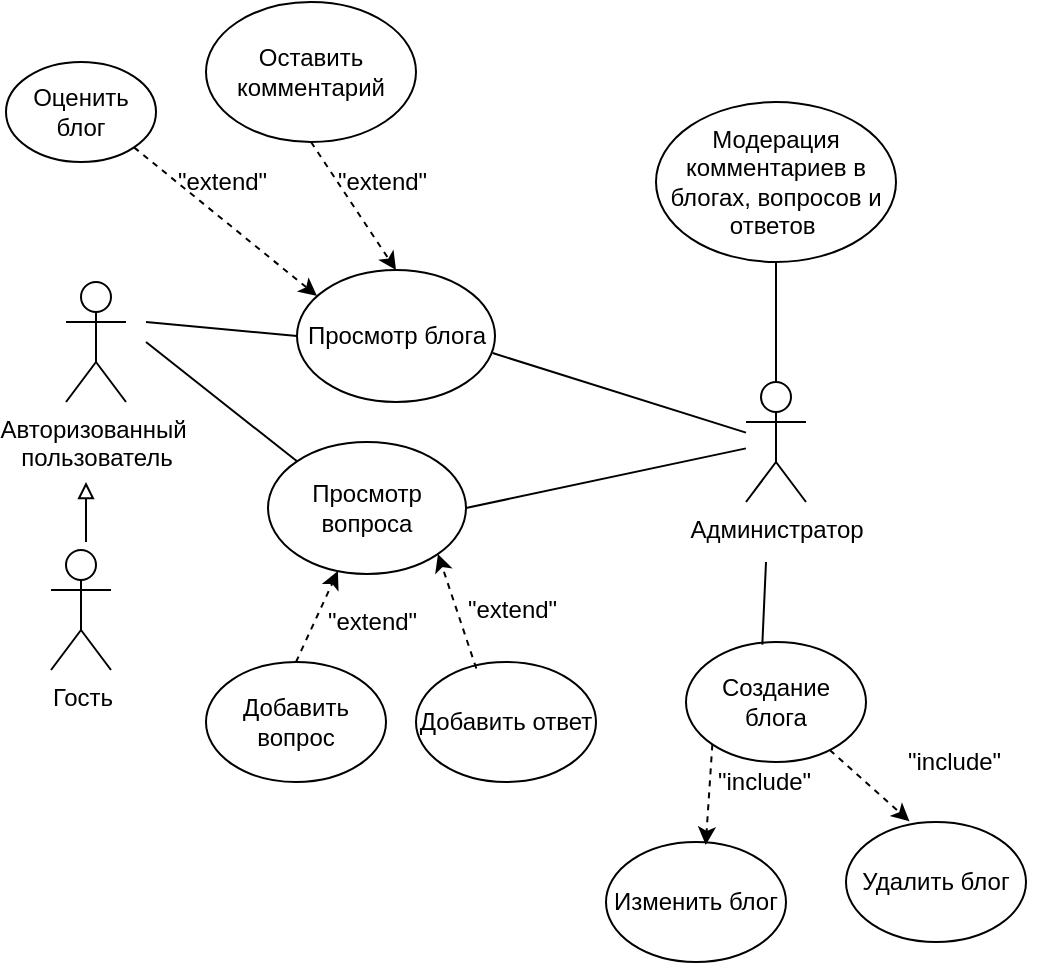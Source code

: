 <mxfile version="27.1.4">
  <diagram name="Страница — 1" id="qzwf6YQnpn-QED2DMshg">
    <mxGraphModel dx="1226" dy="661" grid="1" gridSize="10" guides="1" tooltips="1" connect="1" arrows="1" fold="1" page="1" pageScale="1" pageWidth="1169" pageHeight="827" math="0" shadow="0">
      <root>
        <mxCell id="0" />
        <mxCell id="1" parent="0" />
        <mxCell id="BTguro4Eah1eRTWzlFvn-1" value="Авторизованный&amp;nbsp;&lt;div&gt;пользователь&lt;/div&gt;" style="shape=umlActor;verticalLabelPosition=bottom;verticalAlign=top;html=1;outlineConnect=0;" vertex="1" parent="1">
          <mxGeometry x="260" y="250" width="30" height="60" as="geometry" />
        </mxCell>
        <mxCell id="BTguro4Eah1eRTWzlFvn-2" value="Гость" style="shape=umlActor;verticalLabelPosition=bottom;verticalAlign=top;html=1;outlineConnect=0;" vertex="1" parent="1">
          <mxGeometry x="252.5" y="384" width="30" height="60" as="geometry" />
        </mxCell>
        <mxCell id="BTguro4Eah1eRTWzlFvn-3" value="Администратор" style="shape=umlActor;verticalLabelPosition=bottom;verticalAlign=top;html=1;outlineConnect=0;" vertex="1" parent="1">
          <mxGeometry x="600" y="300" width="30" height="60" as="geometry" />
        </mxCell>
        <mxCell id="BTguro4Eah1eRTWzlFvn-5" value="Просмотр блога" style="ellipse;whiteSpace=wrap;html=1;" vertex="1" parent="1">
          <mxGeometry x="375.5" y="244" width="99" height="66" as="geometry" />
        </mxCell>
        <mxCell id="BTguro4Eah1eRTWzlFvn-7" value="Просмотр вопроса" style="ellipse;whiteSpace=wrap;html=1;" vertex="1" parent="1">
          <mxGeometry x="361" y="330" width="99" height="66" as="geometry" />
        </mxCell>
        <mxCell id="BTguro4Eah1eRTWzlFvn-8" value="" style="endArrow=none;html=1;rounded=0;entryX=0;entryY=0.5;entryDx=0;entryDy=0;" edge="1" parent="1" target="BTguro4Eah1eRTWzlFvn-5">
          <mxGeometry width="50" height="50" relative="1" as="geometry">
            <mxPoint x="300" y="270" as="sourcePoint" />
            <mxPoint x="340" y="210" as="targetPoint" />
          </mxGeometry>
        </mxCell>
        <mxCell id="BTguro4Eah1eRTWzlFvn-9" value="" style="endArrow=none;html=1;rounded=0;entryX=0;entryY=0;entryDx=0;entryDy=0;" edge="1" parent="1" target="BTguro4Eah1eRTWzlFvn-7">
          <mxGeometry width="50" height="50" relative="1" as="geometry">
            <mxPoint x="300" y="280" as="sourcePoint" />
            <mxPoint x="370" y="320" as="targetPoint" />
          </mxGeometry>
        </mxCell>
        <mxCell id="BTguro4Eah1eRTWzlFvn-10" value="Оценить блог" style="ellipse;whiteSpace=wrap;html=1;" vertex="1" parent="1">
          <mxGeometry x="230" y="140" width="75" height="50" as="geometry" />
        </mxCell>
        <mxCell id="BTguro4Eah1eRTWzlFvn-11" value="Оставить комментарий" style="ellipse;whiteSpace=wrap;html=1;" vertex="1" parent="1">
          <mxGeometry x="330" y="110" width="105" height="70" as="geometry" />
        </mxCell>
        <mxCell id="BTguro4Eah1eRTWzlFvn-12" value="" style="endArrow=classic;dashed=1;html=1;rounded=0;exitX=0.5;exitY=1;exitDx=0;exitDy=0;endFill=1;startFill=0;entryX=0.5;entryY=0;entryDx=0;entryDy=0;" edge="1" parent="1" source="BTguro4Eah1eRTWzlFvn-11" target="BTguro4Eah1eRTWzlFvn-5">
          <mxGeometry width="50" height="50" relative="1" as="geometry">
            <mxPoint x="470" y="240" as="sourcePoint" />
            <mxPoint x="430" y="210" as="targetPoint" />
          </mxGeometry>
        </mxCell>
        <mxCell id="BTguro4Eah1eRTWzlFvn-13" value="" style="endArrow=classic;dashed=1;html=1;rounded=0;exitX=1;exitY=1;exitDx=0;exitDy=0;endFill=1;startFill=0;entryX=0.101;entryY=0.197;entryDx=0;entryDy=0;entryPerimeter=0;" edge="1" parent="1" source="BTguro4Eah1eRTWzlFvn-10" target="BTguro4Eah1eRTWzlFvn-5">
          <mxGeometry width="50" height="50" relative="1" as="geometry">
            <mxPoint x="320" y="180" as="sourcePoint" />
            <mxPoint x="337" y="247" as="targetPoint" />
          </mxGeometry>
        </mxCell>
        <mxCell id="BTguro4Eah1eRTWzlFvn-14" value="&quot;extend&quot;" style="text;strokeColor=none;fillColor=none;align=left;verticalAlign=middle;spacingLeft=4;spacingRight=4;overflow=hidden;points=[[0,0.5],[1,0.5]];portConstraint=eastwest;rotatable=0;whiteSpace=wrap;html=1;" vertex="1" parent="1">
          <mxGeometry x="390" y="190" width="70" height="20" as="geometry" />
        </mxCell>
        <mxCell id="BTguro4Eah1eRTWzlFvn-15" value="&quot;extend&quot;" style="text;strokeColor=none;fillColor=none;align=left;verticalAlign=middle;spacingLeft=4;spacingRight=4;overflow=hidden;points=[[0,0.5],[1,0.5]];portConstraint=eastwest;rotatable=0;whiteSpace=wrap;html=1;" vertex="1" parent="1">
          <mxGeometry x="310" y="190" width="70" height="20" as="geometry" />
        </mxCell>
        <mxCell id="BTguro4Eah1eRTWzlFvn-16" value="Добавить вопрос" style="ellipse;whiteSpace=wrap;html=1;" vertex="1" parent="1">
          <mxGeometry x="330" y="440" width="90" height="60" as="geometry" />
        </mxCell>
        <mxCell id="BTguro4Eah1eRTWzlFvn-17" value="Добавить ответ" style="ellipse;whiteSpace=wrap;html=1;" vertex="1" parent="1">
          <mxGeometry x="435" y="440" width="90" height="60" as="geometry" />
        </mxCell>
        <mxCell id="BTguro4Eah1eRTWzlFvn-18" value="" style="endArrow=classic;dashed=1;html=1;rounded=0;exitX=0.335;exitY=0.054;exitDx=0;exitDy=0;endFill=1;startFill=0;exitPerimeter=0;" edge="1" parent="1" source="BTguro4Eah1eRTWzlFvn-17">
          <mxGeometry width="50" height="50" relative="1" as="geometry">
            <mxPoint x="490" y="360" as="sourcePoint" />
            <mxPoint x="446" y="386" as="targetPoint" />
          </mxGeometry>
        </mxCell>
        <mxCell id="BTguro4Eah1eRTWzlFvn-19" value="" style="endArrow=classic;dashed=1;html=1;rounded=0;exitX=0.5;exitY=0;exitDx=0;exitDy=0;endFill=1;startFill=0;" edge="1" parent="1" source="BTguro4Eah1eRTWzlFvn-16" target="BTguro4Eah1eRTWzlFvn-7">
          <mxGeometry width="50" height="50" relative="1" as="geometry">
            <mxPoint x="354.5" y="453" as="sourcePoint" />
            <mxPoint x="335.5" y="396" as="targetPoint" />
          </mxGeometry>
        </mxCell>
        <mxCell id="BTguro4Eah1eRTWzlFvn-20" value="&quot;extend&quot;" style="text;strokeColor=none;fillColor=none;align=left;verticalAlign=middle;spacingLeft=4;spacingRight=4;overflow=hidden;points=[[0,0.5],[1,0.5]];portConstraint=eastwest;rotatable=0;whiteSpace=wrap;html=1;" vertex="1" parent="1">
          <mxGeometry x="455" y="404" width="70" height="20" as="geometry" />
        </mxCell>
        <mxCell id="BTguro4Eah1eRTWzlFvn-21" value="&quot;extend&quot;" style="text;strokeColor=none;fillColor=none;align=left;verticalAlign=middle;spacingLeft=4;spacingRight=4;overflow=hidden;points=[[0,0.5],[1,0.5]];portConstraint=eastwest;rotatable=0;whiteSpace=wrap;html=1;" vertex="1" parent="1">
          <mxGeometry x="385" y="410" width="70" height="20" as="geometry" />
        </mxCell>
        <mxCell id="BTguro4Eah1eRTWzlFvn-22" value="Модерация комментариев в блогах, вопросов и ответов&amp;nbsp;" style="ellipse;whiteSpace=wrap;html=1;" vertex="1" parent="1">
          <mxGeometry x="555" y="160" width="120" height="80" as="geometry" />
        </mxCell>
        <mxCell id="BTguro4Eah1eRTWzlFvn-23" value="" style="endArrow=none;html=1;rounded=0;entryX=0.5;entryY=1;entryDx=0;entryDy=0;" edge="1" parent="1" source="BTguro4Eah1eRTWzlFvn-3" target="BTguro4Eah1eRTWzlFvn-22">
          <mxGeometry width="50" height="50" relative="1" as="geometry">
            <mxPoint x="680" y="300" as="sourcePoint" />
            <mxPoint x="670" y="240" as="targetPoint" />
          </mxGeometry>
        </mxCell>
        <mxCell id="BTguro4Eah1eRTWzlFvn-24" value="" style="endArrow=none;html=1;rounded=0;entryX=0.988;entryY=0.629;entryDx=0;entryDy=0;entryPerimeter=0;" edge="1" parent="1" source="BTguro4Eah1eRTWzlFvn-3" target="BTguro4Eah1eRTWzlFvn-5">
          <mxGeometry width="50" height="50" relative="1" as="geometry">
            <mxPoint x="670" y="310" as="sourcePoint" />
            <mxPoint x="670" y="260" as="targetPoint" />
          </mxGeometry>
        </mxCell>
        <mxCell id="BTguro4Eah1eRTWzlFvn-25" value="" style="endArrow=none;html=1;rounded=0;entryX=1;entryY=0.5;entryDx=0;entryDy=0;" edge="1" parent="1" source="BTguro4Eah1eRTWzlFvn-3" target="BTguro4Eah1eRTWzlFvn-7">
          <mxGeometry width="50" height="50" relative="1" as="geometry">
            <mxPoint x="657" y="334" as="sourcePoint" />
            <mxPoint x="460" y="310" as="targetPoint" />
          </mxGeometry>
        </mxCell>
        <mxCell id="BTguro4Eah1eRTWzlFvn-26" value="Создание блога" style="ellipse;whiteSpace=wrap;html=1;" vertex="1" parent="1">
          <mxGeometry x="570" y="430" width="90" height="60" as="geometry" />
        </mxCell>
        <mxCell id="BTguro4Eah1eRTWzlFvn-27" value="" style="endArrow=none;html=1;rounded=0;exitX=0.424;exitY=0.022;exitDx=0;exitDy=0;exitPerimeter=0;" edge="1" parent="1" source="BTguro4Eah1eRTWzlFvn-26">
          <mxGeometry width="50" height="50" relative="1" as="geometry">
            <mxPoint x="634.66" y="450" as="sourcePoint" />
            <mxPoint x="610" y="390" as="targetPoint" />
          </mxGeometry>
        </mxCell>
        <mxCell id="BTguro4Eah1eRTWzlFvn-29" value="Изменить блог" style="ellipse;whiteSpace=wrap;html=1;" vertex="1" parent="1">
          <mxGeometry x="530" y="530" width="90" height="60" as="geometry" />
        </mxCell>
        <mxCell id="BTguro4Eah1eRTWzlFvn-30" value="Удалить блог" style="ellipse;whiteSpace=wrap;html=1;" vertex="1" parent="1">
          <mxGeometry x="650" y="520" width="90" height="60" as="geometry" />
        </mxCell>
        <mxCell id="BTguro4Eah1eRTWzlFvn-31" value="" style="endArrow=classic;dashed=1;html=1;rounded=0;exitX=0;exitY=1;exitDx=0;exitDy=0;endFill=1;startFill=0;entryX=0.554;entryY=0.024;entryDx=0;entryDy=0;entryPerimeter=0;" edge="1" parent="1" source="BTguro4Eah1eRTWzlFvn-26" target="BTguro4Eah1eRTWzlFvn-29">
          <mxGeometry width="50" height="50" relative="1" as="geometry">
            <mxPoint x="585" y="471" as="sourcePoint" />
            <mxPoint x="566" y="414" as="targetPoint" />
          </mxGeometry>
        </mxCell>
        <mxCell id="BTguro4Eah1eRTWzlFvn-32" value="" style="endArrow=classic;dashed=1;html=1;rounded=0;endFill=1;startFill=0;entryX=0.353;entryY=-0.005;entryDx=0;entryDy=0;entryPerimeter=0;" edge="1" parent="1" source="BTguro4Eah1eRTWzlFvn-26" target="BTguro4Eah1eRTWzlFvn-30">
          <mxGeometry width="50" height="50" relative="1" as="geometry">
            <mxPoint x="623" y="510" as="sourcePoint" />
            <mxPoint x="590" y="540" as="targetPoint" />
          </mxGeometry>
        </mxCell>
        <mxCell id="BTguro4Eah1eRTWzlFvn-34" value="&quot;include&quot;" style="text;strokeColor=none;fillColor=none;align=left;verticalAlign=middle;spacingLeft=4;spacingRight=4;overflow=hidden;points=[[0,0.5],[1,0.5]];portConstraint=eastwest;rotatable=0;whiteSpace=wrap;html=1;" vertex="1" parent="1">
          <mxGeometry x="580" y="490" width="70" height="20" as="geometry" />
        </mxCell>
        <mxCell id="BTguro4Eah1eRTWzlFvn-35" value="&quot;include&quot;" style="text;strokeColor=none;fillColor=none;align=left;verticalAlign=middle;spacingLeft=4;spacingRight=4;overflow=hidden;points=[[0,0.5],[1,0.5]];portConstraint=eastwest;rotatable=0;whiteSpace=wrap;html=1;" vertex="1" parent="1">
          <mxGeometry x="675" y="480" width="70" height="20" as="geometry" />
        </mxCell>
        <mxCell id="BTguro4Eah1eRTWzlFvn-45" value="" style="endArrow=block;html=1;rounded=0;endFill=0;" edge="1" parent="1">
          <mxGeometry width="50" height="50" relative="1" as="geometry">
            <mxPoint x="270" y="380" as="sourcePoint" />
            <mxPoint x="270" y="350" as="targetPoint" />
          </mxGeometry>
        </mxCell>
      </root>
    </mxGraphModel>
  </diagram>
</mxfile>
